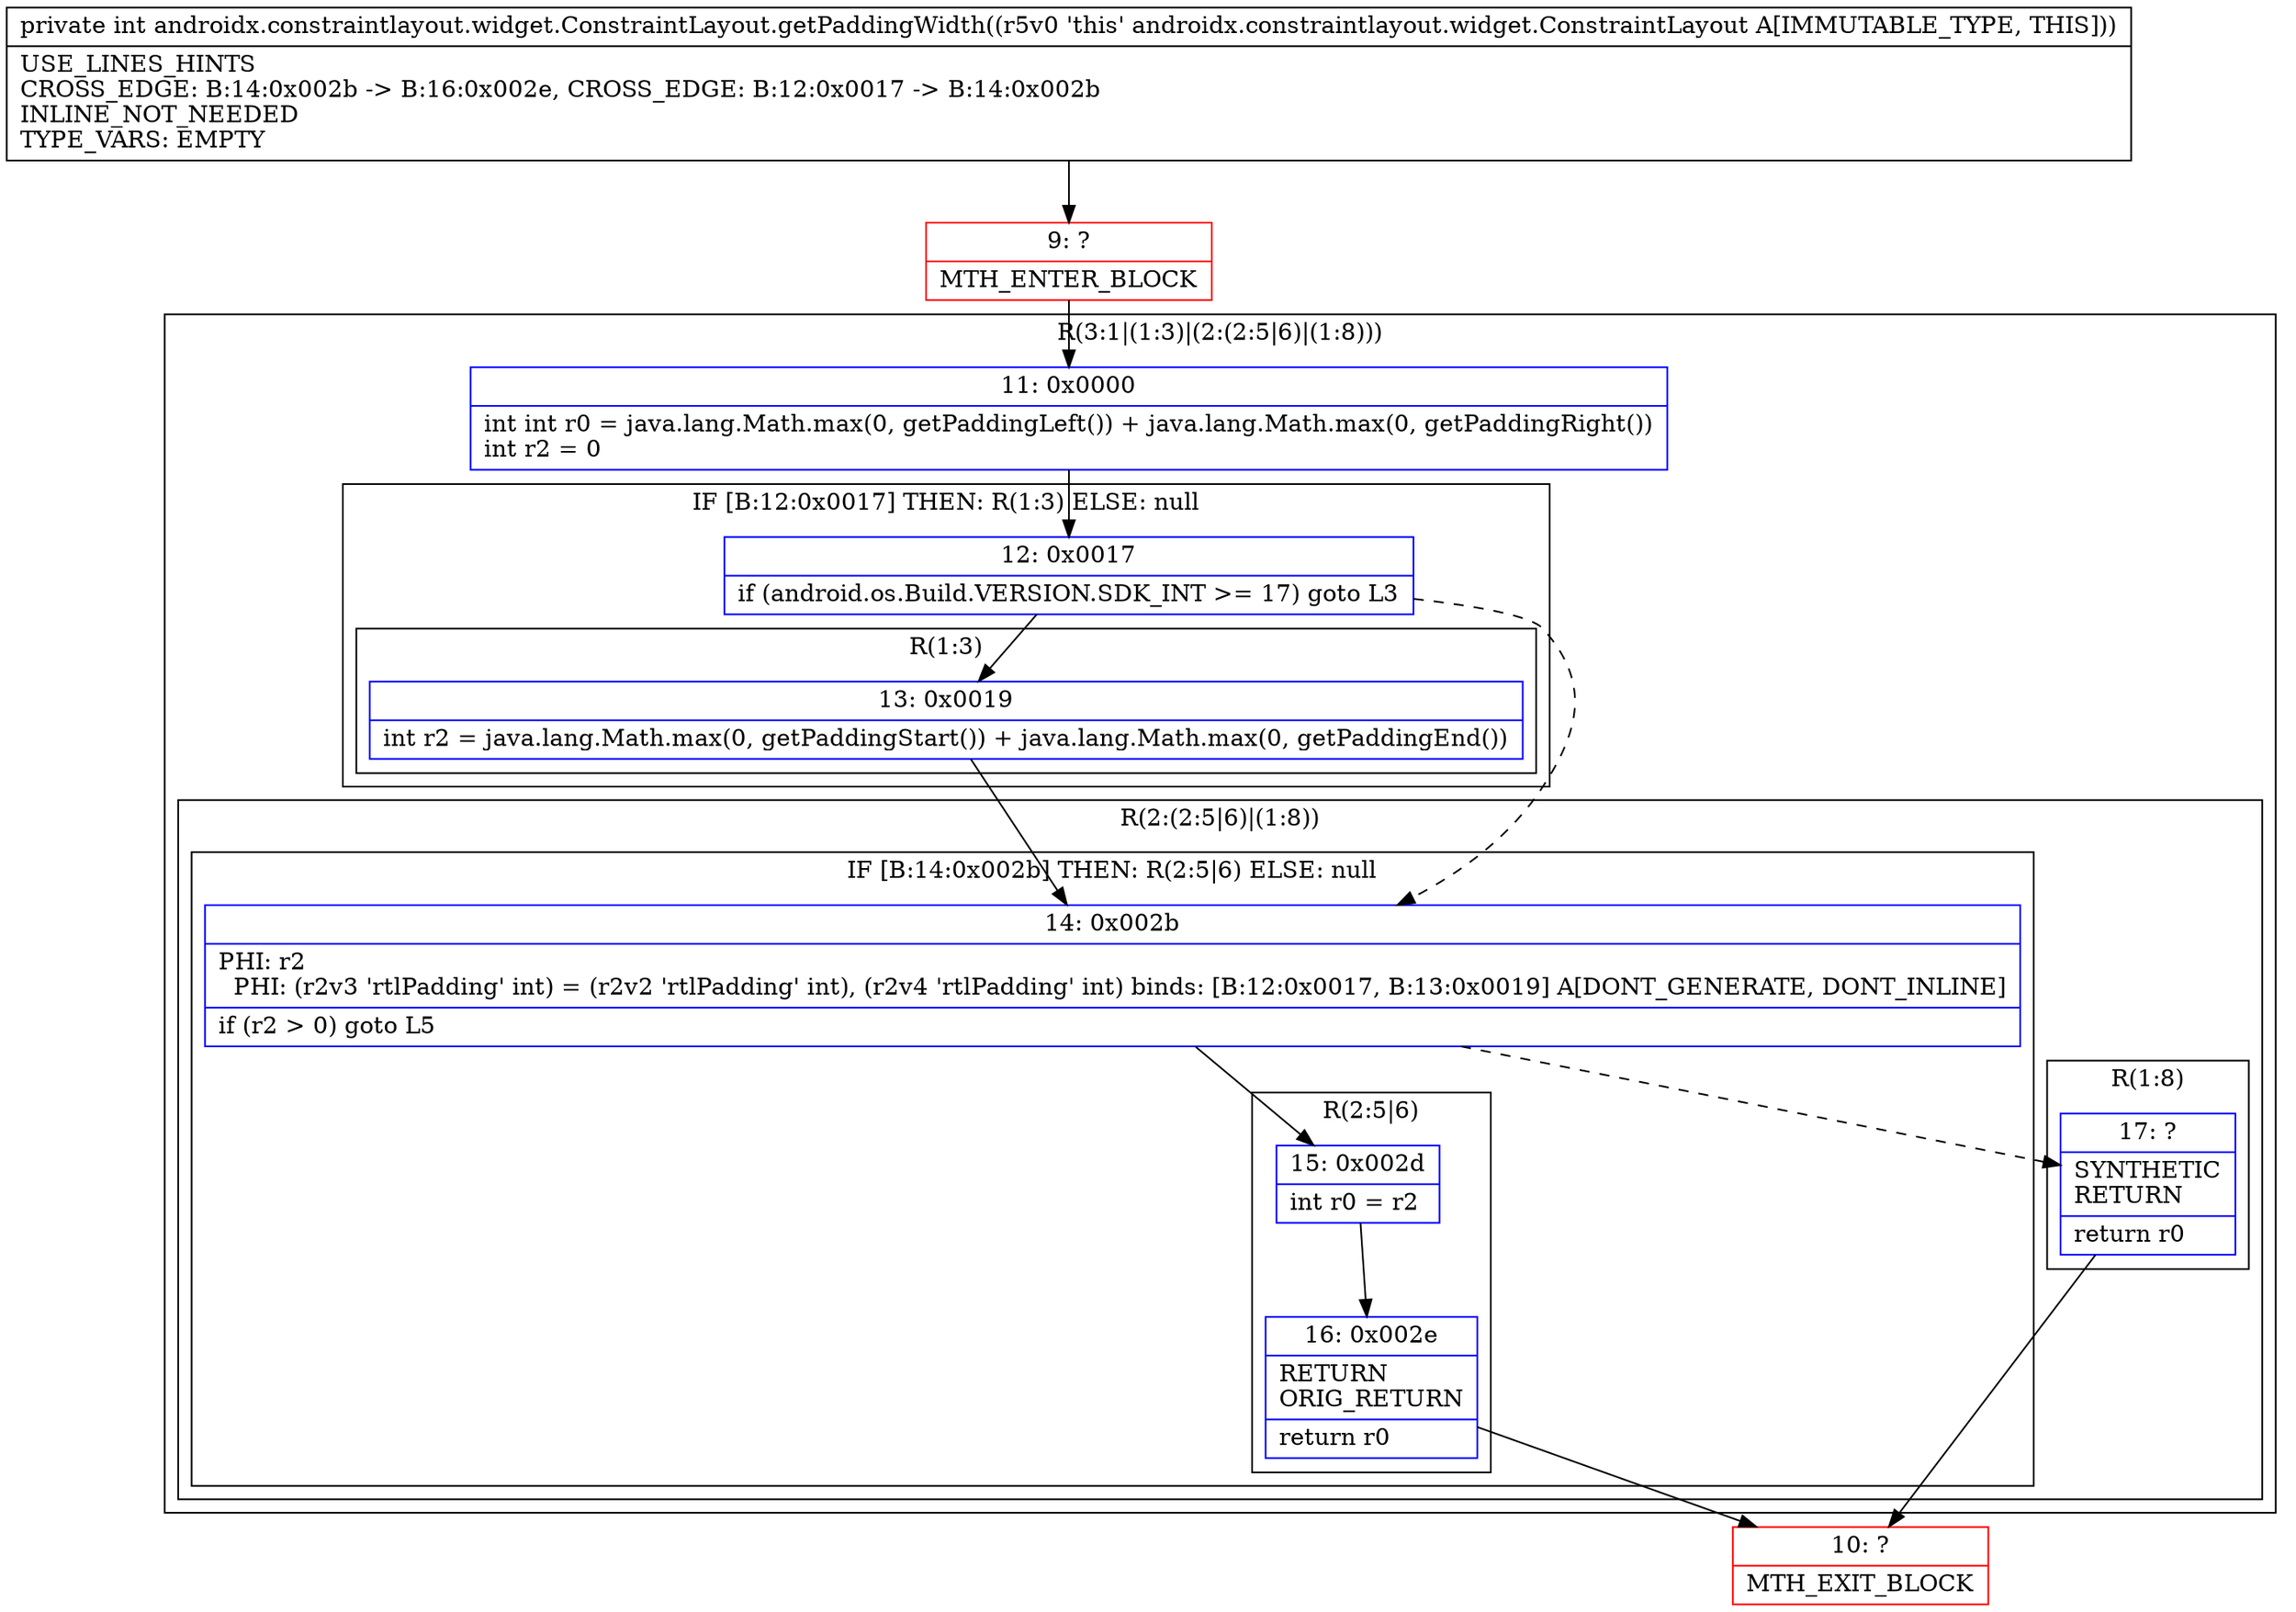 digraph "CFG forandroidx.constraintlayout.widget.ConstraintLayout.getPaddingWidth()I" {
subgraph cluster_Region_1198147960 {
label = "R(3:1|(1:3)|(2:(2:5|6)|(1:8)))";
node [shape=record,color=blue];
Node_11 [shape=record,label="{11\:\ 0x0000|int int r0 = java.lang.Math.max(0, getPaddingLeft()) + java.lang.Math.max(0, getPaddingRight())\lint r2 = 0\l}"];
subgraph cluster_IfRegion_766621967 {
label = "IF [B:12:0x0017] THEN: R(1:3) ELSE: null";
node [shape=record,color=blue];
Node_12 [shape=record,label="{12\:\ 0x0017|if (android.os.Build.VERSION.SDK_INT \>= 17) goto L3\l}"];
subgraph cluster_Region_2033936871 {
label = "R(1:3)";
node [shape=record,color=blue];
Node_13 [shape=record,label="{13\:\ 0x0019|int r2 = java.lang.Math.max(0, getPaddingStart()) + java.lang.Math.max(0, getPaddingEnd())\l}"];
}
}
subgraph cluster_Region_946437257 {
label = "R(2:(2:5|6)|(1:8))";
node [shape=record,color=blue];
subgraph cluster_IfRegion_1069576280 {
label = "IF [B:14:0x002b] THEN: R(2:5|6) ELSE: null";
node [shape=record,color=blue];
Node_14 [shape=record,label="{14\:\ 0x002b|PHI: r2 \l  PHI: (r2v3 'rtlPadding' int) = (r2v2 'rtlPadding' int), (r2v4 'rtlPadding' int) binds: [B:12:0x0017, B:13:0x0019] A[DONT_GENERATE, DONT_INLINE]\l|if (r2 \> 0) goto L5\l}"];
subgraph cluster_Region_720686929 {
label = "R(2:5|6)";
node [shape=record,color=blue];
Node_15 [shape=record,label="{15\:\ 0x002d|int r0 = r2\l}"];
Node_16 [shape=record,label="{16\:\ 0x002e|RETURN\lORIG_RETURN\l|return r0\l}"];
}
}
subgraph cluster_Region_755222768 {
label = "R(1:8)";
node [shape=record,color=blue];
Node_17 [shape=record,label="{17\:\ ?|SYNTHETIC\lRETURN\l|return r0\l}"];
}
}
}
Node_9 [shape=record,color=red,label="{9\:\ ?|MTH_ENTER_BLOCK\l}"];
Node_10 [shape=record,color=red,label="{10\:\ ?|MTH_EXIT_BLOCK\l}"];
MethodNode[shape=record,label="{private int androidx.constraintlayout.widget.ConstraintLayout.getPaddingWidth((r5v0 'this' androidx.constraintlayout.widget.ConstraintLayout A[IMMUTABLE_TYPE, THIS]))  | USE_LINES_HINTS\lCROSS_EDGE: B:14:0x002b \-\> B:16:0x002e, CROSS_EDGE: B:12:0x0017 \-\> B:14:0x002b\lINLINE_NOT_NEEDED\lTYPE_VARS: EMPTY\l}"];
MethodNode -> Node_9;Node_11 -> Node_12;
Node_12 -> Node_13;
Node_12 -> Node_14[style=dashed];
Node_13 -> Node_14;
Node_14 -> Node_15;
Node_14 -> Node_17[style=dashed];
Node_15 -> Node_16;
Node_16 -> Node_10;
Node_17 -> Node_10;
Node_9 -> Node_11;
}

